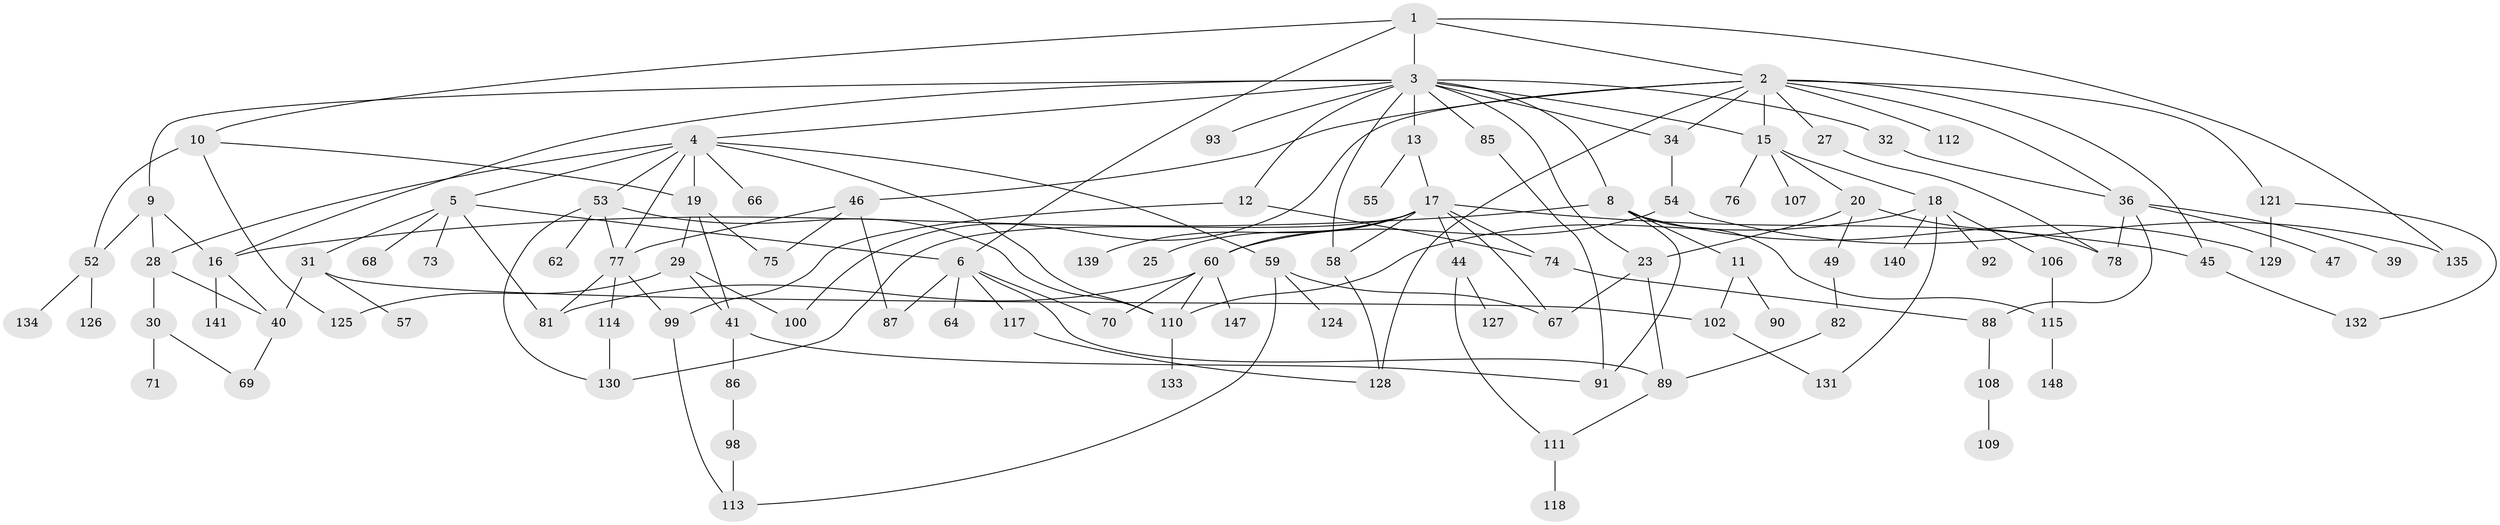 // original degree distribution, {5: 0.04697986577181208, 8: 0.006711409395973154, 10: 0.006711409395973154, 7: 0.013422818791946308, 4: 0.15436241610738255, 6: 0.020134228187919462, 3: 0.2080536912751678, 2: 0.28859060402684567, 9: 0.006711409395973154, 1: 0.2483221476510067}
// Generated by graph-tools (version 1.1) at 2025/10/02/27/25 16:10:50]
// undirected, 103 vertices, 155 edges
graph export_dot {
graph [start="1"]
  node [color=gray90,style=filled];
  1;
  2 [super="+21"];
  3 [super="+7"];
  4 [super="+43"];
  5 [super="+24"];
  6 [super="+42"];
  8 [super="+51"];
  9;
  10 [super="+37"];
  11 [super="+83"];
  12 [super="+14"];
  13;
  15 [super="+61"];
  16 [super="+95"];
  17 [super="+38"];
  18 [super="+22"];
  19 [super="+33"];
  20 [super="+63"];
  23 [super="+26"];
  25;
  27;
  28;
  29 [super="+35"];
  30 [super="+149"];
  31 [super="+101"];
  32;
  34;
  36 [super="+48"];
  39;
  40 [super="+80"];
  41;
  44 [super="+56"];
  45 [super="+122"];
  46;
  47 [super="+50"];
  49;
  52 [super="+65"];
  53 [super="+72"];
  54 [super="+103"];
  55;
  57;
  58;
  59 [super="+116"];
  60 [super="+79"];
  62 [super="+143"];
  64;
  66;
  67 [super="+84"];
  68;
  69;
  70 [super="+96"];
  71;
  73;
  74 [super="+97"];
  75;
  76;
  77 [super="+94"];
  78 [super="+123"];
  81;
  82 [super="+104"];
  85 [super="+119"];
  86;
  87;
  88;
  89 [super="+105"];
  90 [super="+136"];
  91 [super="+142"];
  92;
  93;
  98;
  99;
  100;
  102;
  106;
  107 [super="+137"];
  108;
  109;
  110 [super="+138"];
  111;
  112;
  113 [super="+120"];
  114 [super="+146"];
  115;
  117;
  118;
  121;
  124;
  125;
  126;
  127;
  128 [super="+144"];
  129;
  130;
  131;
  132;
  133;
  134;
  135 [super="+145"];
  139;
  140;
  141;
  147;
  148;
  1 -- 2;
  1 -- 3;
  1 -- 6;
  1 -- 10;
  1 -- 135;
  2 -- 45;
  2 -- 46;
  2 -- 100;
  2 -- 112;
  2 -- 121;
  2 -- 34;
  2 -- 27;
  2 -- 36;
  2 -- 128;
  2 -- 15;
  3 -- 4;
  3 -- 8;
  3 -- 12;
  3 -- 13;
  3 -- 15;
  3 -- 23;
  3 -- 34;
  3 -- 32;
  3 -- 85;
  3 -- 9;
  3 -- 58;
  3 -- 93;
  3 -- 16;
  4 -- 5;
  4 -- 28;
  4 -- 59;
  4 -- 110;
  4 -- 77;
  4 -- 66;
  4 -- 19;
  4 -- 53;
  5 -- 31;
  5 -- 68;
  5 -- 73;
  5 -- 81;
  5 -- 6;
  6 -- 64;
  6 -- 70;
  6 -- 89;
  6 -- 117;
  6 -- 87;
  8 -- 11;
  8 -- 129;
  8 -- 91;
  8 -- 115;
  8 -- 16;
  9 -- 16;
  9 -- 52;
  9 -- 28;
  10 -- 19;
  10 -- 52;
  10 -- 125;
  11 -- 102;
  11 -- 90;
  12 -- 99;
  12 -- 74;
  13 -- 17;
  13 -- 55;
  15 -- 18;
  15 -- 20;
  15 -- 76;
  15 -- 107;
  16 -- 40;
  16 -- 141;
  17 -- 25;
  17 -- 44;
  17 -- 58;
  17 -- 74;
  17 -- 130;
  17 -- 139;
  17 -- 67;
  17 -- 60;
  17 -- 45;
  18 -- 92;
  18 -- 131;
  18 -- 106;
  18 -- 140;
  18 -- 110;
  19 -- 29;
  19 -- 41;
  19 -- 75;
  20 -- 49;
  20 -- 78;
  20 -- 23;
  23 -- 89;
  23 -- 67;
  27 -- 78;
  28 -- 30;
  28 -- 40;
  29 -- 41;
  29 -- 100;
  29 -- 125;
  30 -- 71;
  30 -- 69;
  31 -- 57;
  31 -- 102;
  31 -- 40;
  32 -- 36;
  34 -- 54;
  36 -- 39;
  36 -- 47;
  36 -- 88;
  36 -- 78;
  40 -- 69;
  41 -- 86;
  41 -- 91;
  44 -- 127;
  44 -- 111;
  45 -- 132;
  46 -- 75;
  46 -- 77;
  46 -- 87;
  49 -- 82;
  52 -- 134;
  52 -- 126;
  53 -- 62;
  53 -- 110;
  53 -- 130;
  53 -- 77;
  54 -- 60;
  54 -- 135;
  58 -- 128;
  59 -- 124;
  59 -- 113;
  59 -- 67;
  60 -- 81;
  60 -- 110;
  60 -- 147;
  60 -- 70;
  74 -- 88;
  77 -- 114;
  77 -- 81;
  77 -- 99;
  82 -- 89;
  85 -- 91;
  86 -- 98;
  88 -- 108;
  89 -- 111;
  98 -- 113;
  99 -- 113;
  102 -- 131;
  106 -- 115;
  108 -- 109;
  110 -- 133;
  111 -- 118;
  114 -- 130;
  115 -- 148;
  117 -- 128;
  121 -- 132;
  121 -- 129;
}

